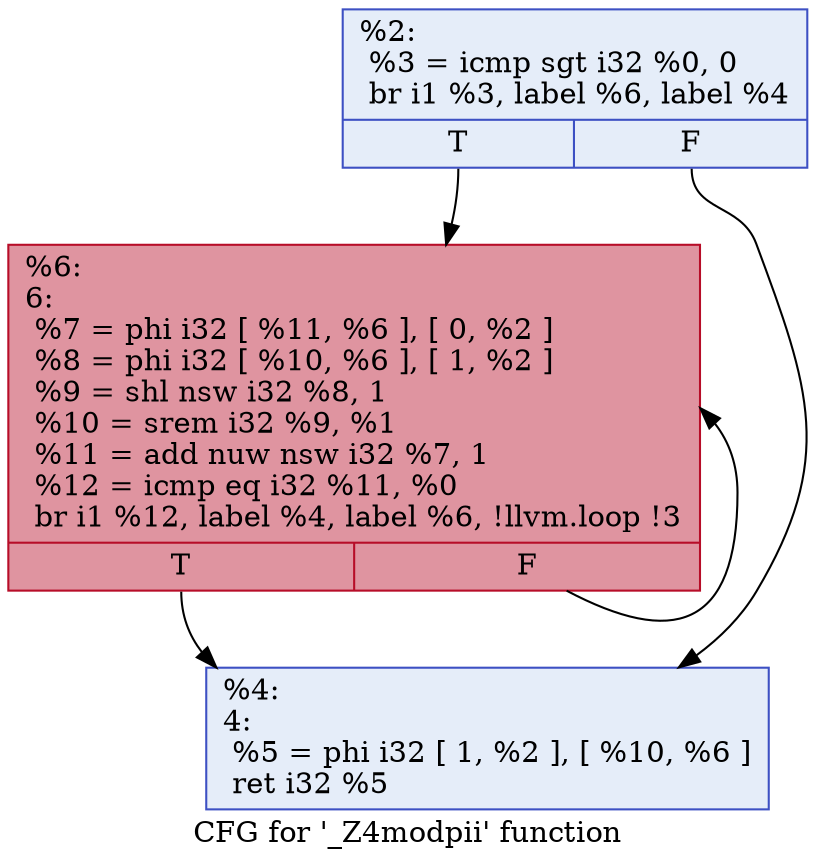 digraph "CFG for '_Z4modpii' function" {
	label="CFG for '_Z4modpii' function";

	Node0x559bb1125390 [shape=record,color="#3d50c3ff", style=filled, fillcolor="#c5d6f270",label="{%2:\l  %3 = icmp sgt i32 %0, 0\l  br i1 %3, label %6, label %4\l|{<s0>T|<s1>F}}"];
	Node0x559bb1125390:s0 -> Node0x559bb1125ae0;
	Node0x559bb1125390:s1 -> Node0x559bb1125b30;
	Node0x559bb1125b30 [shape=record,color="#3d50c3ff", style=filled, fillcolor="#c5d6f270",label="{%4:\l4:                                                \l  %5 = phi i32 [ 1, %2 ], [ %10, %6 ]\l  ret i32 %5\l}"];
	Node0x559bb1125ae0 [shape=record,color="#b70d28ff", style=filled, fillcolor="#b70d2870",label="{%6:\l6:                                                \l  %7 = phi i32 [ %11, %6 ], [ 0, %2 ]\l  %8 = phi i32 [ %10, %6 ], [ 1, %2 ]\l  %9 = shl nsw i32 %8, 1\l  %10 = srem i32 %9, %1\l  %11 = add nuw nsw i32 %7, 1\l  %12 = icmp eq i32 %11, %0\l  br i1 %12, label %4, label %6, !llvm.loop !3\l|{<s0>T|<s1>F}}"];
	Node0x559bb1125ae0:s0 -> Node0x559bb1125b30;
	Node0x559bb1125ae0:s1 -> Node0x559bb1125ae0;
}
